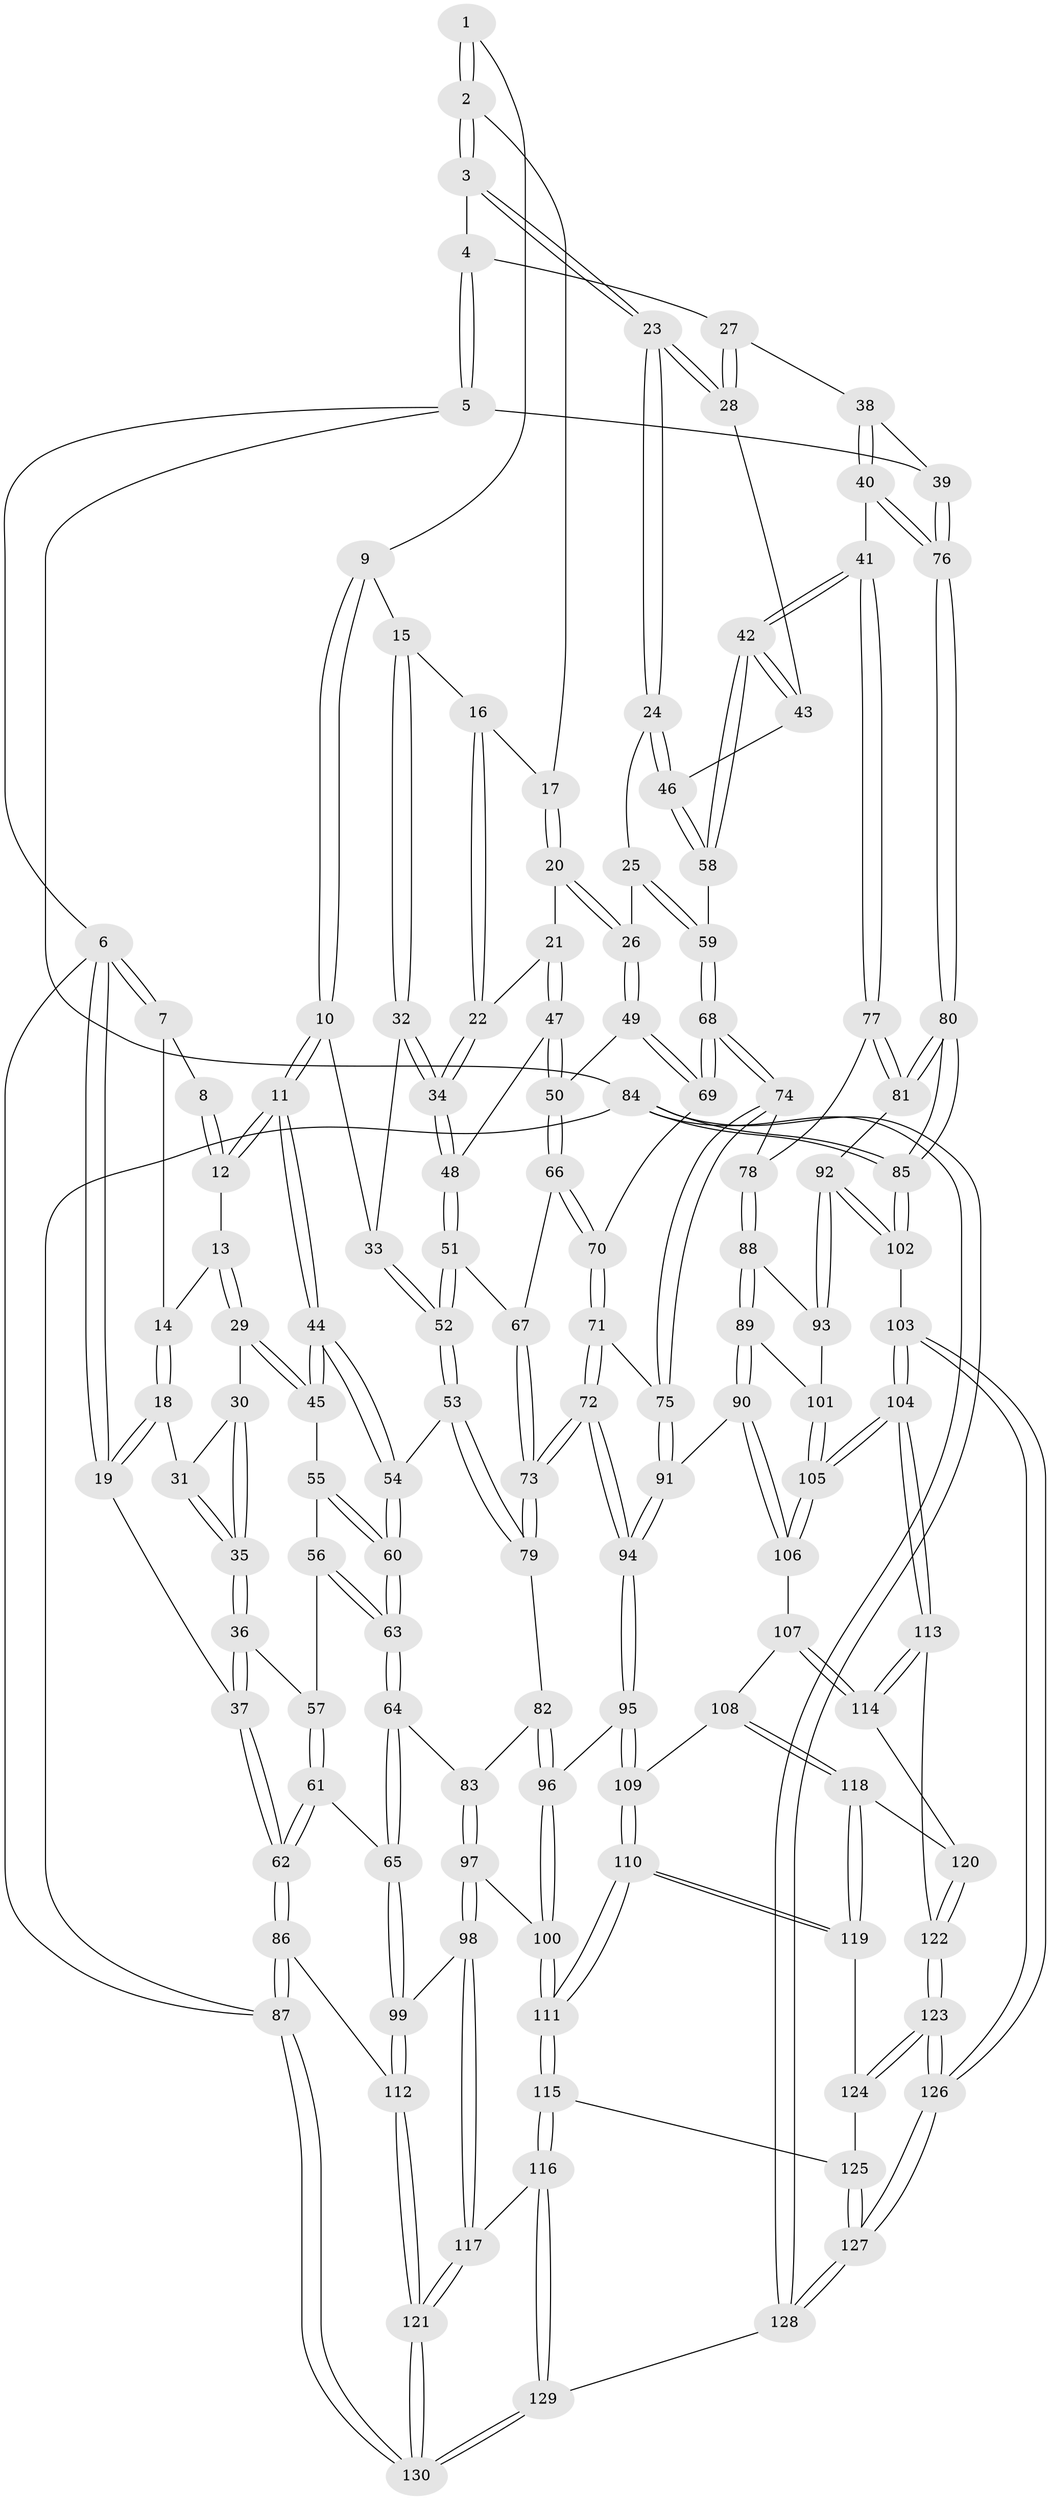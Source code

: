 // coarse degree distribution, {3: 0.1282051282051282, 5: 0.41025641025641024, 6: 0.08974358974358974, 4: 0.3717948717948718}
// Generated by graph-tools (version 1.1) at 2025/42/03/06/25 10:42:30]
// undirected, 130 vertices, 322 edges
graph export_dot {
graph [start="1"]
  node [color=gray90,style=filled];
  1 [pos="+0.3263486984641862+0"];
  2 [pos="+0.703520846481484+0"];
  3 [pos="+0.7053946053862942+0"];
  4 [pos="+0.769930637852057+0"];
  5 [pos="+1+0"];
  6 [pos="+0+0"];
  7 [pos="+0+0"];
  8 [pos="+0.24419728293293758+0"];
  9 [pos="+0.35570826397858374+0"];
  10 [pos="+0.23547111685268757+0.11107592087251408"];
  11 [pos="+0.21078091000322938+0.11039251418566312"];
  12 [pos="+0.1917829094678854+0.07516280679049181"];
  13 [pos="+0.09452780841242533+0.07149178059270578"];
  14 [pos="+0.06775904675596198+0.05449326885792766"];
  15 [pos="+0.38049106714056985+0.06169120064851658"];
  16 [pos="+0.5153271283344689+0.025437117048977408"];
  17 [pos="+0.6897585335156351+0"];
  18 [pos="+0.016281559243335183+0.09255338072227373"];
  19 [pos="+0+0.0919712451806618"];
  20 [pos="+0.5991033677907976+0.12714846556870493"];
  21 [pos="+0.5138103847374134+0.1384291112417582"];
  22 [pos="+0.49456224444961494+0.09013365653217505"];
  23 [pos="+0.7383578493985884+0.14404653254807584"];
  24 [pos="+0.7383139310167744+0.14432937700843304"];
  25 [pos="+0.7250314044851198+0.15885331880923642"];
  26 [pos="+0.6315123101159213+0.2123572330746604"];
  27 [pos="+0.8663511196385045+0.1127844527932682"];
  28 [pos="+0.8544790557804438+0.1289171442815048"];
  29 [pos="+0.07587973668389142+0.15784506678394103"];
  30 [pos="+0.07236392065190296+0.15742329185531498"];
  31 [pos="+0.026430580352182025+0.11875840361527522"];
  32 [pos="+0.3808844671809279+0.10947338814066304"];
  33 [pos="+0.3027834701120943+0.12999616801086095"];
  34 [pos="+0.3837375766072668+0.11236701092029246"];
  35 [pos="+0+0.18280045441603746"];
  36 [pos="+0+0.18516848927495266"];
  37 [pos="+0+0.24081497678852698"];
  38 [pos="+0.8852585852107401+0.12208885539175804"];
  39 [pos="+1+0"];
  40 [pos="+1+0.2803906888206792"];
  41 [pos="+0.9317949254100422+0.32169884114815106"];
  42 [pos="+0.8993888011932333+0.31147460770871527"];
  43 [pos="+0.851846652809465+0.13959932582776416"];
  44 [pos="+0.18975056227742873+0.17114474211415942"];
  45 [pos="+0.10120405978109073+0.18506329296768737"];
  46 [pos="+0.8006637371517208+0.19614441522867213"];
  47 [pos="+0.476597323552591+0.2114103423045399"];
  48 [pos="+0.4238896994231199+0.2076849276452075"];
  49 [pos="+0.6203056794305983+0.24675012881513847"];
  50 [pos="+0.4962571522013019+0.22749613556375023"];
  51 [pos="+0.3293566975464095+0.30395775766421673"];
  52 [pos="+0.3169091214550456+0.3103015086429834"];
  53 [pos="+0.2797526508346462+0.34226337722795247"];
  54 [pos="+0.24817568921690153+0.3439029684663104"];
  55 [pos="+0.09644998896370133+0.19483350277059822"];
  56 [pos="+0.07964271026571704+0.2183466370257496"];
  57 [pos="+0.05535193229903129+0.22337321551163272"];
  58 [pos="+0.8497350923739513+0.30280517256323336"];
  59 [pos="+0.7632393483374017+0.3206323244458696"];
  60 [pos="+0.20096640236597957+0.37290495517525724"];
  61 [pos="+0+0.45532535283861036"];
  62 [pos="+0+0.4527554355671349"];
  63 [pos="+0.12319277384636974+0.4268930003896959"];
  64 [pos="+0.11140178146581005+0.43827217558913906"];
  65 [pos="+0.006277921027649542+0.4726781314047391"];
  66 [pos="+0.49018299356723083+0.33865828755883826"];
  67 [pos="+0.4869399074314+0.3417263634571265"];
  68 [pos="+0.7299104946118042+0.3348942716691747"];
  69 [pos="+0.6321879259102101+0.27811406114120196"];
  70 [pos="+0.5826208643797381+0.3373009760219465"];
  71 [pos="+0.5812531995215378+0.45729977098374697"];
  72 [pos="+0.48100314778256276+0.4790717577661893"];
  73 [pos="+0.47484681958661745+0.47419965965860705"];
  74 [pos="+0.7096858726885923+0.42716741665819574"];
  75 [pos="+0.6169744522118223+0.47001644070715165"];
  76 [pos="+1+0.2651156549578801"];
  77 [pos="+0.8845490326513928+0.4576101170020959"];
  78 [pos="+0.7551786194937756+0.47523216498257836"];
  79 [pos="+0.38164396857300037+0.45440590778607776"];
  80 [pos="+1+0.5022885188646762"];
  81 [pos="+0.909055438920575+0.5522166103843698"];
  82 [pos="+0.34452165312306426+0.5245803304440301"];
  83 [pos="+0.24309429203179536+0.5670799396579118"];
  84 [pos="+1+1"];
  85 [pos="+1+1"];
  86 [pos="+0+0.7716571745111819"];
  87 [pos="+0+1"];
  88 [pos="+0.7550336283012099+0.49699322269153917"];
  89 [pos="+0.6776778897200036+0.5916236501672677"];
  90 [pos="+0.6579967120264549+0.6015396623850332"];
  91 [pos="+0.647105014223479+0.5923304836405443"];
  92 [pos="+0.8956062117390883+0.580998643918424"];
  93 [pos="+0.8093422129867944+0.5869995304394384"];
  94 [pos="+0.4845186298690776+0.610118752008697"];
  95 [pos="+0.47879317665427934+0.620993150931093"];
  96 [pos="+0.3829448481495556+0.6242161618670616"];
  97 [pos="+0.2619379338997983+0.6423678121837353"];
  98 [pos="+0.15829255544418136+0.7003672071700349"];
  99 [pos="+0.0967528902295772+0.6706047226856526"];
  100 [pos="+0.3104597993914012+0.6711555009263593"];
  101 [pos="+0.8050247282392561+0.5906179326413713"];
  102 [pos="+0.9790028755589093+0.860696155655478"];
  103 [pos="+0.8354873133770023+0.8184782452075834"];
  104 [pos="+0.8260473379453934+0.8123249751441292"];
  105 [pos="+0.7623170443105945+0.6946647816574847"];
  106 [pos="+0.6658190117457696+0.644921654389357"];
  107 [pos="+0.6407730419510768+0.6834967998606171"];
  108 [pos="+0.5249787021522516+0.7015936487831715"];
  109 [pos="+0.48127916224869904+0.6316093295238279"];
  110 [pos="+0.3706277069327421+0.7979695639603587"];
  111 [pos="+0.3394570933634033+0.8071322761814449"];
  112 [pos="+0.054620117032051246+0.7306853857058027"];
  113 [pos="+0.6622164934473007+0.7974074533963441"];
  114 [pos="+0.6473693123423256+0.7702993821511359"];
  115 [pos="+0.33740434057206276+0.8102471190493348"];
  116 [pos="+0.3250319414563073+0.8215658295595935"];
  117 [pos="+0.20065433995789472+0.8538604453709471"];
  118 [pos="+0.5247014838182499+0.7320578493897738"];
  119 [pos="+0.486686122978284+0.8008666712870669"];
  120 [pos="+0.5642277285201528+0.7533379346173296"];
  121 [pos="+0.07879526539780402+0.9827020279419075"];
  122 [pos="+0.5949131655879318+0.8695930185650814"];
  123 [pos="+0.5717212782686707+0.9017101843511374"];
  124 [pos="+0.4989597865472797+0.8181400988645509"];
  125 [pos="+0.4377201747113371+0.8991438921613494"];
  126 [pos="+0.5731166484176325+1"];
  127 [pos="+0.5595961823076138+1"];
  128 [pos="+0.5539799619087418+1"];
  129 [pos="+0.403171030598619+1"];
  130 [pos="+0+1"];
  1 -- 2;
  1 -- 2;
  1 -- 9;
  2 -- 3;
  2 -- 3;
  2 -- 17;
  3 -- 4;
  3 -- 23;
  3 -- 23;
  4 -- 5;
  4 -- 5;
  4 -- 27;
  5 -- 6;
  5 -- 39;
  5 -- 84;
  6 -- 7;
  6 -- 7;
  6 -- 19;
  6 -- 19;
  6 -- 87;
  7 -- 8;
  7 -- 14;
  8 -- 12;
  8 -- 12;
  9 -- 10;
  9 -- 10;
  9 -- 15;
  10 -- 11;
  10 -- 11;
  10 -- 33;
  11 -- 12;
  11 -- 12;
  11 -- 44;
  11 -- 44;
  12 -- 13;
  13 -- 14;
  13 -- 29;
  13 -- 29;
  14 -- 18;
  14 -- 18;
  15 -- 16;
  15 -- 32;
  15 -- 32;
  16 -- 17;
  16 -- 22;
  16 -- 22;
  17 -- 20;
  17 -- 20;
  18 -- 19;
  18 -- 19;
  18 -- 31;
  19 -- 37;
  20 -- 21;
  20 -- 26;
  20 -- 26;
  21 -- 22;
  21 -- 47;
  21 -- 47;
  22 -- 34;
  22 -- 34;
  23 -- 24;
  23 -- 24;
  23 -- 28;
  23 -- 28;
  24 -- 25;
  24 -- 46;
  24 -- 46;
  25 -- 26;
  25 -- 59;
  25 -- 59;
  26 -- 49;
  26 -- 49;
  27 -- 28;
  27 -- 28;
  27 -- 38;
  28 -- 43;
  29 -- 30;
  29 -- 45;
  29 -- 45;
  30 -- 31;
  30 -- 35;
  30 -- 35;
  31 -- 35;
  31 -- 35;
  32 -- 33;
  32 -- 34;
  32 -- 34;
  33 -- 52;
  33 -- 52;
  34 -- 48;
  34 -- 48;
  35 -- 36;
  35 -- 36;
  36 -- 37;
  36 -- 37;
  36 -- 57;
  37 -- 62;
  37 -- 62;
  38 -- 39;
  38 -- 40;
  38 -- 40;
  39 -- 76;
  39 -- 76;
  40 -- 41;
  40 -- 76;
  40 -- 76;
  41 -- 42;
  41 -- 42;
  41 -- 77;
  41 -- 77;
  42 -- 43;
  42 -- 43;
  42 -- 58;
  42 -- 58;
  43 -- 46;
  44 -- 45;
  44 -- 45;
  44 -- 54;
  44 -- 54;
  45 -- 55;
  46 -- 58;
  46 -- 58;
  47 -- 48;
  47 -- 50;
  47 -- 50;
  48 -- 51;
  48 -- 51;
  49 -- 50;
  49 -- 69;
  49 -- 69;
  50 -- 66;
  50 -- 66;
  51 -- 52;
  51 -- 52;
  51 -- 67;
  52 -- 53;
  52 -- 53;
  53 -- 54;
  53 -- 79;
  53 -- 79;
  54 -- 60;
  54 -- 60;
  55 -- 56;
  55 -- 60;
  55 -- 60;
  56 -- 57;
  56 -- 63;
  56 -- 63;
  57 -- 61;
  57 -- 61;
  58 -- 59;
  59 -- 68;
  59 -- 68;
  60 -- 63;
  60 -- 63;
  61 -- 62;
  61 -- 62;
  61 -- 65;
  62 -- 86;
  62 -- 86;
  63 -- 64;
  63 -- 64;
  64 -- 65;
  64 -- 65;
  64 -- 83;
  65 -- 99;
  65 -- 99;
  66 -- 67;
  66 -- 70;
  66 -- 70;
  67 -- 73;
  67 -- 73;
  68 -- 69;
  68 -- 69;
  68 -- 74;
  68 -- 74;
  69 -- 70;
  70 -- 71;
  70 -- 71;
  71 -- 72;
  71 -- 72;
  71 -- 75;
  72 -- 73;
  72 -- 73;
  72 -- 94;
  72 -- 94;
  73 -- 79;
  73 -- 79;
  74 -- 75;
  74 -- 75;
  74 -- 78;
  75 -- 91;
  75 -- 91;
  76 -- 80;
  76 -- 80;
  77 -- 78;
  77 -- 81;
  77 -- 81;
  78 -- 88;
  78 -- 88;
  79 -- 82;
  80 -- 81;
  80 -- 81;
  80 -- 85;
  80 -- 85;
  81 -- 92;
  82 -- 83;
  82 -- 96;
  82 -- 96;
  83 -- 97;
  83 -- 97;
  84 -- 85;
  84 -- 85;
  84 -- 128;
  84 -- 128;
  84 -- 87;
  85 -- 102;
  85 -- 102;
  86 -- 87;
  86 -- 87;
  86 -- 112;
  87 -- 130;
  87 -- 130;
  88 -- 89;
  88 -- 89;
  88 -- 93;
  89 -- 90;
  89 -- 90;
  89 -- 101;
  90 -- 91;
  90 -- 106;
  90 -- 106;
  91 -- 94;
  91 -- 94;
  92 -- 93;
  92 -- 93;
  92 -- 102;
  92 -- 102;
  93 -- 101;
  94 -- 95;
  94 -- 95;
  95 -- 96;
  95 -- 109;
  95 -- 109;
  96 -- 100;
  96 -- 100;
  97 -- 98;
  97 -- 98;
  97 -- 100;
  98 -- 99;
  98 -- 117;
  98 -- 117;
  99 -- 112;
  99 -- 112;
  100 -- 111;
  100 -- 111;
  101 -- 105;
  101 -- 105;
  102 -- 103;
  103 -- 104;
  103 -- 104;
  103 -- 126;
  103 -- 126;
  104 -- 105;
  104 -- 105;
  104 -- 113;
  104 -- 113;
  105 -- 106;
  105 -- 106;
  106 -- 107;
  107 -- 108;
  107 -- 114;
  107 -- 114;
  108 -- 109;
  108 -- 118;
  108 -- 118;
  109 -- 110;
  109 -- 110;
  110 -- 111;
  110 -- 111;
  110 -- 119;
  110 -- 119;
  111 -- 115;
  111 -- 115;
  112 -- 121;
  112 -- 121;
  113 -- 114;
  113 -- 114;
  113 -- 122;
  114 -- 120;
  115 -- 116;
  115 -- 116;
  115 -- 125;
  116 -- 117;
  116 -- 129;
  116 -- 129;
  117 -- 121;
  117 -- 121;
  118 -- 119;
  118 -- 119;
  118 -- 120;
  119 -- 124;
  120 -- 122;
  120 -- 122;
  121 -- 130;
  121 -- 130;
  122 -- 123;
  122 -- 123;
  123 -- 124;
  123 -- 124;
  123 -- 126;
  123 -- 126;
  124 -- 125;
  125 -- 127;
  125 -- 127;
  126 -- 127;
  126 -- 127;
  127 -- 128;
  127 -- 128;
  128 -- 129;
  129 -- 130;
  129 -- 130;
}
